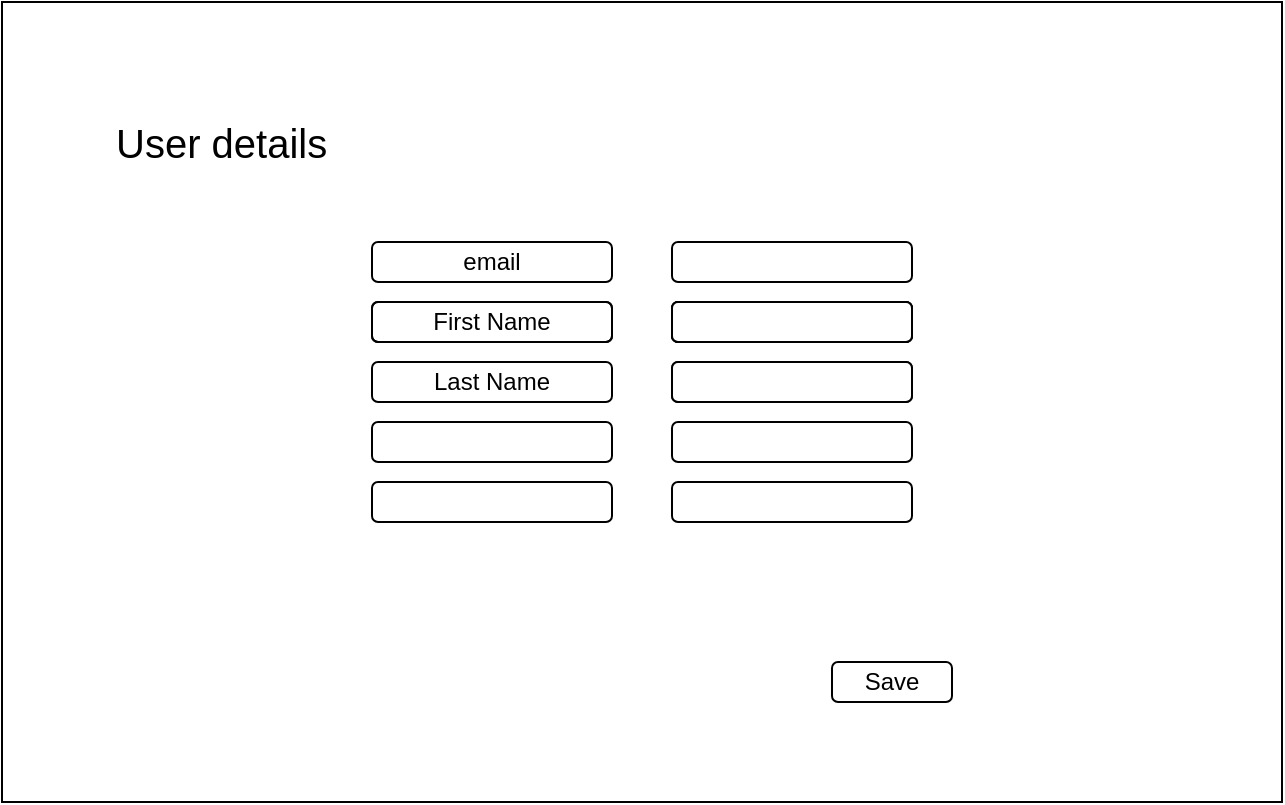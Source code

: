 <mxfile version="21.5.2" type="github">
  <diagram name="Page-1" id="83S2Jtut0YvN9epJl4YK">
    <mxGraphModel dx="1434" dy="782" grid="1" gridSize="10" guides="1" tooltips="1" connect="1" arrows="1" fold="1" page="1" pageScale="1" pageWidth="850" pageHeight="1100" math="0" shadow="0">
      <root>
        <mxCell id="0" />
        <mxCell id="1" parent="0" />
        <mxCell id="hZJCGSI-fOzzTAv1BgRq-1" value="" style="rounded=0;whiteSpace=wrap;html=1;fillColor=none;" vertex="1" parent="1">
          <mxGeometry x="105" y="150" width="640" height="400" as="geometry" />
        </mxCell>
        <mxCell id="hZJCGSI-fOzzTAv1BgRq-5" value="" style="rounded=1;whiteSpace=wrap;html=1;" vertex="1" parent="1">
          <mxGeometry x="440" y="270" width="120" height="20" as="geometry" />
        </mxCell>
        <mxCell id="hZJCGSI-fOzzTAv1BgRq-6" value="" style="rounded=1;whiteSpace=wrap;html=1;align=left;" vertex="1" parent="1">
          <mxGeometry x="440" y="300" width="120" height="20" as="geometry" />
        </mxCell>
        <mxCell id="hZJCGSI-fOzzTAv1BgRq-7" value="" style="rounded=1;whiteSpace=wrap;html=1;align=left;" vertex="1" parent="1">
          <mxGeometry x="440" y="330" width="120" height="20" as="geometry" />
        </mxCell>
        <mxCell id="hZJCGSI-fOzzTAv1BgRq-8" value="User details" style="rounded=0;whiteSpace=wrap;html=1;fillColor=none;strokeColor=none;fontSize=20;align=left;" vertex="1" parent="1">
          <mxGeometry x="160" y="190" width="190" height="60" as="geometry" />
        </mxCell>
        <mxCell id="hZJCGSI-fOzzTAv1BgRq-9" value="" style="rounded=1;whiteSpace=wrap;html=1;fillColor=none;" vertex="1" parent="1">
          <mxGeometry x="290" y="300" width="120" height="20" as="geometry" />
        </mxCell>
        <mxCell id="hZJCGSI-fOzzTAv1BgRq-10" value="Last Name" style="rounded=1;whiteSpace=wrap;html=1;fillColor=none;" vertex="1" parent="1">
          <mxGeometry x="290" y="330" width="120" height="20" as="geometry" />
        </mxCell>
        <mxCell id="hZJCGSI-fOzzTAv1BgRq-11" value="email" style="rounded=1;whiteSpace=wrap;html=1;fillColor=none;" vertex="1" parent="1">
          <mxGeometry x="290" y="270" width="120" height="20" as="geometry" />
        </mxCell>
        <mxCell id="hZJCGSI-fOzzTAv1BgRq-12" value="First Name" style="rounded=1;whiteSpace=wrap;html=1;fillColor=none;" vertex="1" parent="1">
          <mxGeometry x="290" y="300" width="120" height="20" as="geometry" />
        </mxCell>
        <mxCell id="hZJCGSI-fOzzTAv1BgRq-13" value="" style="rounded=1;whiteSpace=wrap;html=1;align=left;" vertex="1" parent="1">
          <mxGeometry x="440" y="300" width="120" height="20" as="geometry" />
        </mxCell>
        <mxCell id="hZJCGSI-fOzzTAv1BgRq-14" value="" style="rounded=1;whiteSpace=wrap;html=1;align=left;" vertex="1" parent="1">
          <mxGeometry x="440" y="330" width="120" height="20" as="geometry" />
        </mxCell>
        <mxCell id="hZJCGSI-fOzzTAv1BgRq-15" value="" style="rounded=1;whiteSpace=wrap;html=1;align=left;" vertex="1" parent="1">
          <mxGeometry x="440" y="300" width="120" height="20" as="geometry" />
        </mxCell>
        <mxCell id="hZJCGSI-fOzzTAv1BgRq-16" value="" style="rounded=1;whiteSpace=wrap;html=1;fillColor=none;" vertex="1" parent="1">
          <mxGeometry x="290" y="390" width="120" height="20" as="geometry" />
        </mxCell>
        <mxCell id="hZJCGSI-fOzzTAv1BgRq-17" value="" style="rounded=1;whiteSpace=wrap;html=1;fillColor=none;" vertex="1" parent="1">
          <mxGeometry x="290" y="360" width="120" height="20" as="geometry" />
        </mxCell>
        <mxCell id="hZJCGSI-fOzzTAv1BgRq-18" value="" style="rounded=1;whiteSpace=wrap;html=1;align=left;" vertex="1" parent="1">
          <mxGeometry x="440" y="390" width="120" height="20" as="geometry" />
        </mxCell>
        <mxCell id="hZJCGSI-fOzzTAv1BgRq-19" value="" style="rounded=1;whiteSpace=wrap;html=1;align=left;" vertex="1" parent="1">
          <mxGeometry x="440" y="360" width="120" height="20" as="geometry" />
        </mxCell>
        <mxCell id="hZJCGSI-fOzzTAv1BgRq-21" value="Save" style="rounded=1;whiteSpace=wrap;html=1;fillColor=none;" vertex="1" parent="1">
          <mxGeometry x="520" y="480" width="60" height="20" as="geometry" />
        </mxCell>
      </root>
    </mxGraphModel>
  </diagram>
</mxfile>
